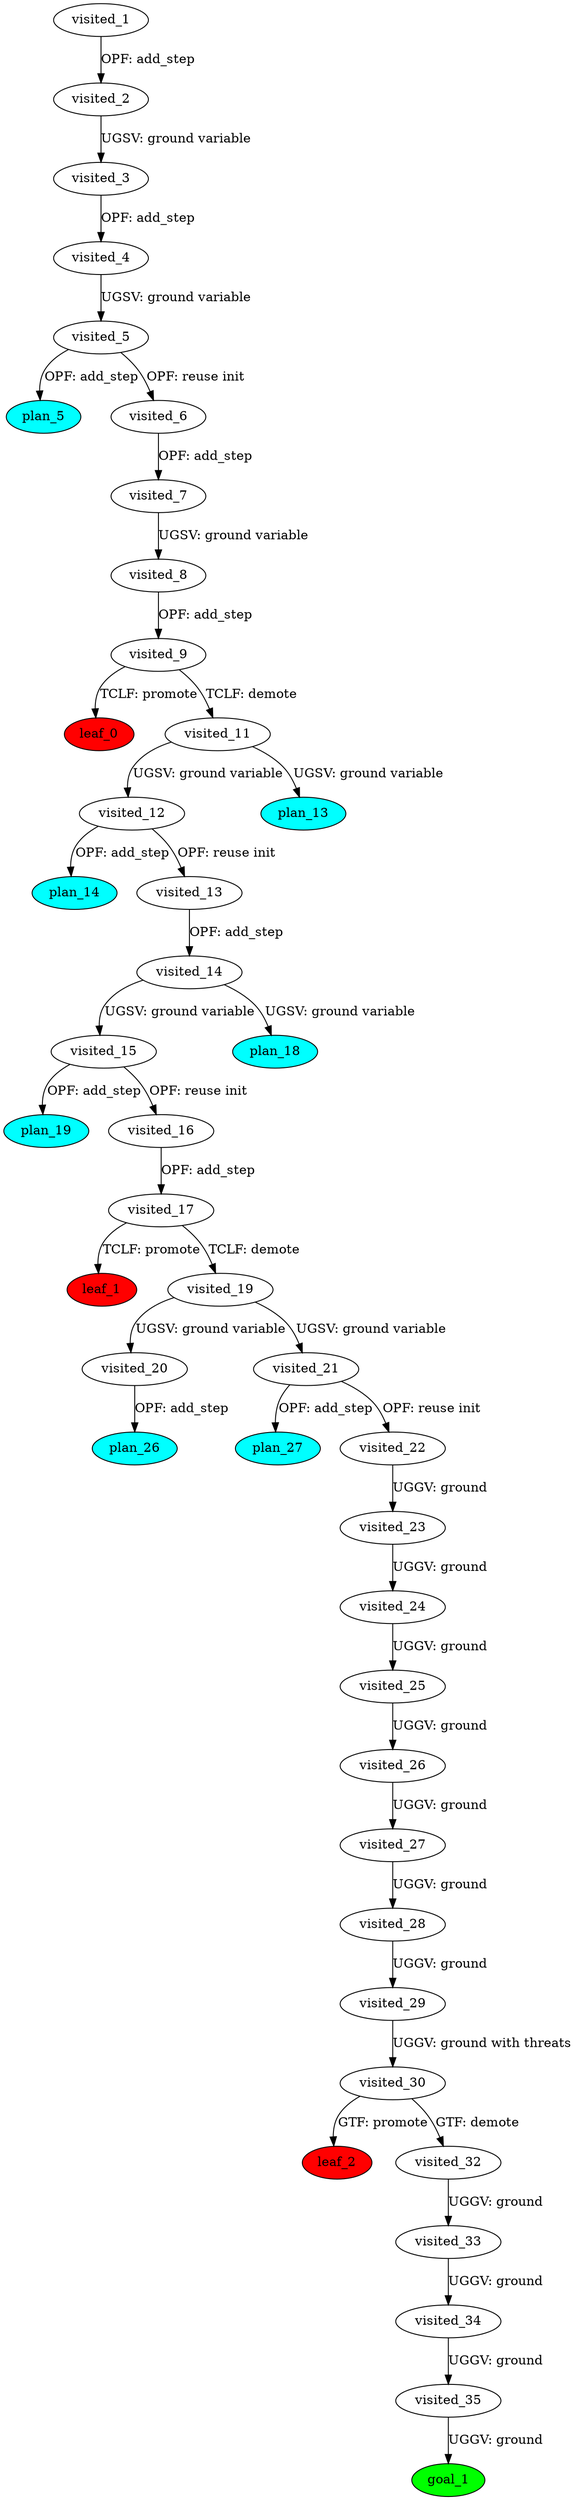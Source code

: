 digraph {
	"bc9d2e34-cb9c-0cba-6638-281aace9949e" [label=plan_0 fillcolor=cyan style=filled]
	"bc9d2e34-cb9c-0cba-6638-281aace9949e" [label=visited_1 fillcolor=white style=filled]
	"2a77064f-9396-ef73-2f5a-dff1e925ea80" [label=plan_1 fillcolor=cyan style=filled]
	"bc9d2e34-cb9c-0cba-6638-281aace9949e" -> "2a77064f-9396-ef73-2f5a-dff1e925ea80" [label="OPF: add_step"]
	"2a77064f-9396-ef73-2f5a-dff1e925ea80" [label=visited_2 fillcolor=white style=filled]
	"b361c3b8-9e4d-7d9e-aeaf-a2b78f0f04cb" [label=plan_2 fillcolor=cyan style=filled]
	"2a77064f-9396-ef73-2f5a-dff1e925ea80" -> "b361c3b8-9e4d-7d9e-aeaf-a2b78f0f04cb" [label="UGSV: ground variable"]
	"b361c3b8-9e4d-7d9e-aeaf-a2b78f0f04cb" [label=visited_3 fillcolor=white style=filled]
	"a502836d-9fcb-a765-fd92-df723980b6d8" [label=plan_3 fillcolor=cyan style=filled]
	"b361c3b8-9e4d-7d9e-aeaf-a2b78f0f04cb" -> "a502836d-9fcb-a765-fd92-df723980b6d8" [label="OPF: add_step"]
	"a502836d-9fcb-a765-fd92-df723980b6d8" [label=visited_4 fillcolor=white style=filled]
	"2cdf8ef8-2d31-ca81-10a1-f5360996db5c" [label=plan_4 fillcolor=cyan style=filled]
	"a502836d-9fcb-a765-fd92-df723980b6d8" -> "2cdf8ef8-2d31-ca81-10a1-f5360996db5c" [label="UGSV: ground variable"]
	"2cdf8ef8-2d31-ca81-10a1-f5360996db5c" [label=visited_5 fillcolor=white style=filled]
	"608a2f2b-6a07-3312-6f2a-3b5b3f9443d5" [label=plan_5 fillcolor=cyan style=filled]
	"2cdf8ef8-2d31-ca81-10a1-f5360996db5c" -> "608a2f2b-6a07-3312-6f2a-3b5b3f9443d5" [label="OPF: add_step"]
	"ab476e07-a35d-4fe6-9167-05110c7e4acf" [label=plan_6 fillcolor=cyan style=filled]
	"2cdf8ef8-2d31-ca81-10a1-f5360996db5c" -> "ab476e07-a35d-4fe6-9167-05110c7e4acf" [label="OPF: reuse init"]
	"ab476e07-a35d-4fe6-9167-05110c7e4acf" [label=visited_6 fillcolor=white style=filled]
	"12f66e8d-09da-9bc9-b25b-3097bac142d6" [label=plan_7 fillcolor=cyan style=filled]
	"ab476e07-a35d-4fe6-9167-05110c7e4acf" -> "12f66e8d-09da-9bc9-b25b-3097bac142d6" [label="OPF: add_step"]
	"12f66e8d-09da-9bc9-b25b-3097bac142d6" [label=visited_7 fillcolor=white style=filled]
	"548a0c54-9f84-2419-7b40-cb474767465d" [label=plan_8 fillcolor=cyan style=filled]
	"12f66e8d-09da-9bc9-b25b-3097bac142d6" -> "548a0c54-9f84-2419-7b40-cb474767465d" [label="UGSV: ground variable"]
	"548a0c54-9f84-2419-7b40-cb474767465d" [label=visited_8 fillcolor=white style=filled]
	"6959cf3c-9035-518d-c045-7d29ee07158c" [label=plan_9 fillcolor=cyan style=filled]
	"548a0c54-9f84-2419-7b40-cb474767465d" -> "6959cf3c-9035-518d-c045-7d29ee07158c" [label="OPF: add_step"]
	"6959cf3c-9035-518d-c045-7d29ee07158c" [label=visited_9 fillcolor=white style=filled]
	"8c660e9e-c531-f613-c9b5-225cdb811b42" [label=plan_10 fillcolor=cyan style=filled]
	"6959cf3c-9035-518d-c045-7d29ee07158c" -> "8c660e9e-c531-f613-c9b5-225cdb811b42" [label="TCLF: promote"]
	"2cd02da9-74bf-a6e8-77d5-188fec174c5f" [label=plan_11 fillcolor=cyan style=filled]
	"6959cf3c-9035-518d-c045-7d29ee07158c" -> "2cd02da9-74bf-a6e8-77d5-188fec174c5f" [label="TCLF: demote"]
	"8c660e9e-c531-f613-c9b5-225cdb811b42" [label=visited_10 fillcolor=white style=filled]
	"8c660e9e-c531-f613-c9b5-225cdb811b42" [label=leaf_0 fillcolor=red style=filled]
	"2cd02da9-74bf-a6e8-77d5-188fec174c5f" [label=visited_11 fillcolor=white style=filled]
	"5be674f3-9cc4-598a-a726-113bcfdc1ee8" [label=plan_12 fillcolor=cyan style=filled]
	"2cd02da9-74bf-a6e8-77d5-188fec174c5f" -> "5be674f3-9cc4-598a-a726-113bcfdc1ee8" [label="UGSV: ground variable"]
	"5f5e1673-26b7-454f-5c91-de34a778b551" [label=plan_13 fillcolor=cyan style=filled]
	"2cd02da9-74bf-a6e8-77d5-188fec174c5f" -> "5f5e1673-26b7-454f-5c91-de34a778b551" [label="UGSV: ground variable"]
	"5be674f3-9cc4-598a-a726-113bcfdc1ee8" [label=visited_12 fillcolor=white style=filled]
	"753ef7b4-ce28-7fac-8d63-1ec1486528a3" [label=plan_14 fillcolor=cyan style=filled]
	"5be674f3-9cc4-598a-a726-113bcfdc1ee8" -> "753ef7b4-ce28-7fac-8d63-1ec1486528a3" [label="OPF: add_step"]
	"0713f2e5-94e1-46ac-a561-c4e20e7d08b6" [label=plan_15 fillcolor=cyan style=filled]
	"5be674f3-9cc4-598a-a726-113bcfdc1ee8" -> "0713f2e5-94e1-46ac-a561-c4e20e7d08b6" [label="OPF: reuse init"]
	"0713f2e5-94e1-46ac-a561-c4e20e7d08b6" [label=visited_13 fillcolor=white style=filled]
	"54ca1675-d833-9d1b-cff9-ece984f842a0" [label=plan_16 fillcolor=cyan style=filled]
	"0713f2e5-94e1-46ac-a561-c4e20e7d08b6" -> "54ca1675-d833-9d1b-cff9-ece984f842a0" [label="OPF: add_step"]
	"54ca1675-d833-9d1b-cff9-ece984f842a0" [label=visited_14 fillcolor=white style=filled]
	"7c893a68-3341-912c-f9e4-7fe50b2cbda5" [label=plan_17 fillcolor=cyan style=filled]
	"54ca1675-d833-9d1b-cff9-ece984f842a0" -> "7c893a68-3341-912c-f9e4-7fe50b2cbda5" [label="UGSV: ground variable"]
	"38bd60cd-fedd-892a-6f2d-cd6412e7dad2" [label=plan_18 fillcolor=cyan style=filled]
	"54ca1675-d833-9d1b-cff9-ece984f842a0" -> "38bd60cd-fedd-892a-6f2d-cd6412e7dad2" [label="UGSV: ground variable"]
	"7c893a68-3341-912c-f9e4-7fe50b2cbda5" [label=visited_15 fillcolor=white style=filled]
	"d9a41586-40ef-e1df-4368-a8782ee8770b" [label=plan_19 fillcolor=cyan style=filled]
	"7c893a68-3341-912c-f9e4-7fe50b2cbda5" -> "d9a41586-40ef-e1df-4368-a8782ee8770b" [label="OPF: add_step"]
	"218bf379-7f6a-c1d2-2573-baa2e65beb9f" [label=plan_20 fillcolor=cyan style=filled]
	"7c893a68-3341-912c-f9e4-7fe50b2cbda5" -> "218bf379-7f6a-c1d2-2573-baa2e65beb9f" [label="OPF: reuse init"]
	"218bf379-7f6a-c1d2-2573-baa2e65beb9f" [label=visited_16 fillcolor=white style=filled]
	"f4f0bb8f-3ff8-5e50-9f5a-600c00ce26a7" [label=plan_21 fillcolor=cyan style=filled]
	"218bf379-7f6a-c1d2-2573-baa2e65beb9f" -> "f4f0bb8f-3ff8-5e50-9f5a-600c00ce26a7" [label="OPF: add_step"]
	"f4f0bb8f-3ff8-5e50-9f5a-600c00ce26a7" [label=visited_17 fillcolor=white style=filled]
	"d1b95a9c-0770-f2fe-0130-fd79b86efbaa" [label=plan_22 fillcolor=cyan style=filled]
	"f4f0bb8f-3ff8-5e50-9f5a-600c00ce26a7" -> "d1b95a9c-0770-f2fe-0130-fd79b86efbaa" [label="TCLF: promote"]
	"c923b6f1-36e3-1868-1ade-5bdf2a52ae5f" [label=plan_23 fillcolor=cyan style=filled]
	"f4f0bb8f-3ff8-5e50-9f5a-600c00ce26a7" -> "c923b6f1-36e3-1868-1ade-5bdf2a52ae5f" [label="TCLF: demote"]
	"d1b95a9c-0770-f2fe-0130-fd79b86efbaa" [label=visited_18 fillcolor=white style=filled]
	"d1b95a9c-0770-f2fe-0130-fd79b86efbaa" [label=leaf_1 fillcolor=red style=filled]
	"c923b6f1-36e3-1868-1ade-5bdf2a52ae5f" [label=visited_19 fillcolor=white style=filled]
	"24d96e31-15a6-2c53-d1e4-d4b4b2d65765" [label=plan_24 fillcolor=cyan style=filled]
	"c923b6f1-36e3-1868-1ade-5bdf2a52ae5f" -> "24d96e31-15a6-2c53-d1e4-d4b4b2d65765" [label="UGSV: ground variable"]
	"b358d767-19e1-2386-104e-09ea7c7848f7" [label=plan_25 fillcolor=cyan style=filled]
	"c923b6f1-36e3-1868-1ade-5bdf2a52ae5f" -> "b358d767-19e1-2386-104e-09ea7c7848f7" [label="UGSV: ground variable"]
	"24d96e31-15a6-2c53-d1e4-d4b4b2d65765" [label=visited_20 fillcolor=white style=filled]
	"874cd774-cbe5-fef8-3bfa-b815853d5fa1" [label=plan_26 fillcolor=cyan style=filled]
	"24d96e31-15a6-2c53-d1e4-d4b4b2d65765" -> "874cd774-cbe5-fef8-3bfa-b815853d5fa1" [label="OPF: add_step"]
	"b358d767-19e1-2386-104e-09ea7c7848f7" [label=visited_21 fillcolor=white style=filled]
	"2a560655-bf0e-4b60-ee46-66d290b0a83f" [label=plan_27 fillcolor=cyan style=filled]
	"b358d767-19e1-2386-104e-09ea7c7848f7" -> "2a560655-bf0e-4b60-ee46-66d290b0a83f" [label="OPF: add_step"]
	"bcea19ec-28c7-476f-aa16-ab7fdfd25814" [label=plan_28 fillcolor=cyan style=filled]
	"b358d767-19e1-2386-104e-09ea7c7848f7" -> "bcea19ec-28c7-476f-aa16-ab7fdfd25814" [label="OPF: reuse init"]
	"bcea19ec-28c7-476f-aa16-ab7fdfd25814" [label=visited_22 fillcolor=white style=filled]
	"3cf972b6-bfae-893c-0ff3-4491c8c27e14" [label=plan_29 fillcolor=cyan style=filled]
	"bcea19ec-28c7-476f-aa16-ab7fdfd25814" -> "3cf972b6-bfae-893c-0ff3-4491c8c27e14" [label="UGGV: ground"]
	"3cf972b6-bfae-893c-0ff3-4491c8c27e14" [label=visited_23 fillcolor=white style=filled]
	"a3e13316-8aec-83c5-84f3-aa8d014920f2" [label=plan_30 fillcolor=cyan style=filled]
	"3cf972b6-bfae-893c-0ff3-4491c8c27e14" -> "a3e13316-8aec-83c5-84f3-aa8d014920f2" [label="UGGV: ground"]
	"a3e13316-8aec-83c5-84f3-aa8d014920f2" [label=visited_24 fillcolor=white style=filled]
	"94e92af1-49ea-8c86-e8c4-c7912ea1e1d8" [label=plan_31 fillcolor=cyan style=filled]
	"a3e13316-8aec-83c5-84f3-aa8d014920f2" -> "94e92af1-49ea-8c86-e8c4-c7912ea1e1d8" [label="UGGV: ground"]
	"94e92af1-49ea-8c86-e8c4-c7912ea1e1d8" [label=visited_25 fillcolor=white style=filled]
	"8c9d7e15-4767-463f-067e-360caf429733" [label=plan_32 fillcolor=cyan style=filled]
	"94e92af1-49ea-8c86-e8c4-c7912ea1e1d8" -> "8c9d7e15-4767-463f-067e-360caf429733" [label="UGGV: ground"]
	"8c9d7e15-4767-463f-067e-360caf429733" [label=visited_26 fillcolor=white style=filled]
	"53d66a9e-245a-3914-7f5f-9887a75bf7be" [label=plan_33 fillcolor=cyan style=filled]
	"8c9d7e15-4767-463f-067e-360caf429733" -> "53d66a9e-245a-3914-7f5f-9887a75bf7be" [label="UGGV: ground"]
	"53d66a9e-245a-3914-7f5f-9887a75bf7be" [label=visited_27 fillcolor=white style=filled]
	"7e594d1d-c8fe-b5dc-8667-8f51df08144c" [label=plan_34 fillcolor=cyan style=filled]
	"53d66a9e-245a-3914-7f5f-9887a75bf7be" -> "7e594d1d-c8fe-b5dc-8667-8f51df08144c" [label="UGGV: ground"]
	"7e594d1d-c8fe-b5dc-8667-8f51df08144c" [label=visited_28 fillcolor=white style=filled]
	"fb4c40b8-619c-b51f-2dab-b8398173a87f" [label=plan_35 fillcolor=cyan style=filled]
	"7e594d1d-c8fe-b5dc-8667-8f51df08144c" -> "fb4c40b8-619c-b51f-2dab-b8398173a87f" [label="UGGV: ground"]
	"fb4c40b8-619c-b51f-2dab-b8398173a87f" [label=visited_29 fillcolor=white style=filled]
	"a21d411b-20f3-ee53-3a9e-04582c94ca44" [label=plan_36 fillcolor=cyan style=filled]
	"fb4c40b8-619c-b51f-2dab-b8398173a87f" -> "a21d411b-20f3-ee53-3a9e-04582c94ca44" [label="UGGV: ground with threats"]
	"a21d411b-20f3-ee53-3a9e-04582c94ca44" [label=visited_30 fillcolor=white style=filled]
	"c18935ca-fc98-e311-57ef-466ed6d917e6" [label=plan_37 fillcolor=cyan style=filled]
	"a21d411b-20f3-ee53-3a9e-04582c94ca44" -> "c18935ca-fc98-e311-57ef-466ed6d917e6" [label="GTF: promote"]
	"fc8903e6-435e-6bca-5b48-7b59b7157d65" [label=plan_38 fillcolor=cyan style=filled]
	"a21d411b-20f3-ee53-3a9e-04582c94ca44" -> "fc8903e6-435e-6bca-5b48-7b59b7157d65" [label="GTF: demote"]
	"c18935ca-fc98-e311-57ef-466ed6d917e6" [label=visited_31 fillcolor=white style=filled]
	"c18935ca-fc98-e311-57ef-466ed6d917e6" [label=leaf_2 fillcolor=red style=filled]
	"fc8903e6-435e-6bca-5b48-7b59b7157d65" [label=visited_32 fillcolor=white style=filled]
	"762d16f7-c583-1198-40ed-7f06779f1a3f" [label=plan_39 fillcolor=cyan style=filled]
	"fc8903e6-435e-6bca-5b48-7b59b7157d65" -> "762d16f7-c583-1198-40ed-7f06779f1a3f" [label="UGGV: ground"]
	"762d16f7-c583-1198-40ed-7f06779f1a3f" [label=visited_33 fillcolor=white style=filled]
	"9cd10d19-03fc-79d1-95f9-301c4160180c" [label=plan_40 fillcolor=cyan style=filled]
	"762d16f7-c583-1198-40ed-7f06779f1a3f" -> "9cd10d19-03fc-79d1-95f9-301c4160180c" [label="UGGV: ground"]
	"9cd10d19-03fc-79d1-95f9-301c4160180c" [label=visited_34 fillcolor=white style=filled]
	"0829269d-44d9-8d8d-9466-fb5a743fed22" [label=plan_41 fillcolor=cyan style=filled]
	"9cd10d19-03fc-79d1-95f9-301c4160180c" -> "0829269d-44d9-8d8d-9466-fb5a743fed22" [label="UGGV: ground"]
	"0829269d-44d9-8d8d-9466-fb5a743fed22" [label=visited_35 fillcolor=white style=filled]
	"c407343c-9002-4f94-ddf0-9f015a05d8d8" [label=plan_42 fillcolor=cyan style=filled]
	"0829269d-44d9-8d8d-9466-fb5a743fed22" -> "c407343c-9002-4f94-ddf0-9f015a05d8d8" [label="UGGV: ground"]
	"c407343c-9002-4f94-ddf0-9f015a05d8d8" [label=visited_36 fillcolor=white style=filled]
	"c407343c-9002-4f94-ddf0-9f015a05d8d8" [label=goal_1 fillcolor=green style=filled]
}
